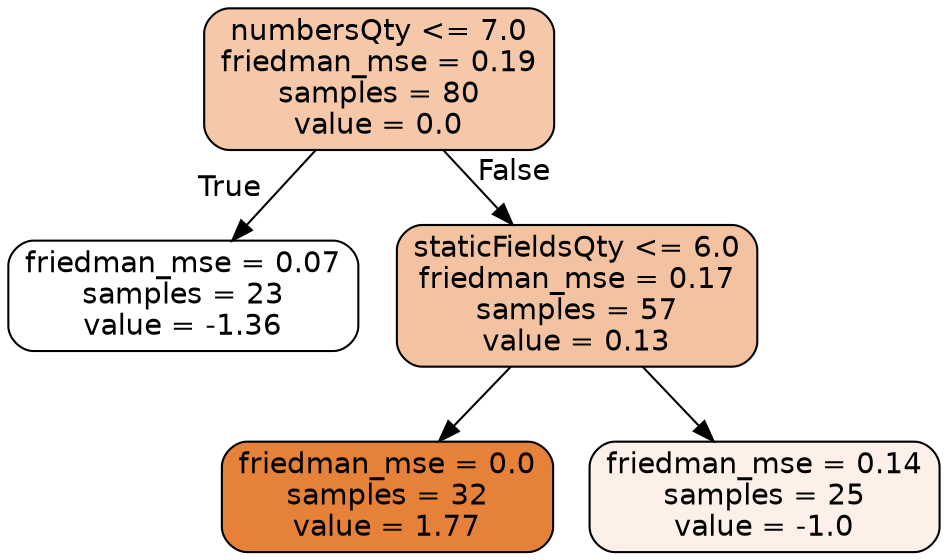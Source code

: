 digraph Tree {
node [shape=box, style="filled, rounded", color="black", fontname="helvetica"] ;
edge [fontname="helvetica"] ;
0 [label="numbersQty <= 7.0\nfriedman_mse = 0.19\nsamples = 80\nvalue = 0.0", fillcolor="#f4c8a9"] ;
1 [label="friedman_mse = 0.07\nsamples = 23\nvalue = -1.36", fillcolor="#ffffff"] ;
0 -> 1 [labeldistance=2.5, labelangle=45, headlabel="True"] ;
2 [label="staticFieldsQty <= 6.0\nfriedman_mse = 0.17\nsamples = 57\nvalue = 0.13", fillcolor="#f3c3a1"] ;
0 -> 2 [labeldistance=2.5, labelangle=-45, headlabel="False"] ;
3 [label="friedman_mse = 0.0\nsamples = 32\nvalue = 1.77", fillcolor="#e58139"] ;
2 -> 3 ;
4 [label="friedman_mse = 0.14\nsamples = 25\nvalue = -1.0", fillcolor="#fcf0e8"] ;
2 -> 4 ;
}
